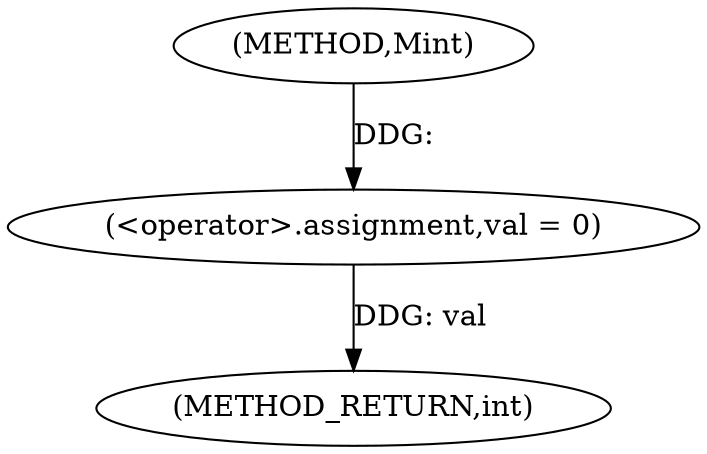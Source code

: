 digraph "Mint" {  
"1000590" [label = "(METHOD,Mint)" ]
"1000595" [label = "(METHOD_RETURN,int)" ]
"1000592" [label = "(<operator>.assignment,val = 0)" ]
  "1000592" -> "1000595"  [ label = "DDG: val"] 
  "1000590" -> "1000592"  [ label = "DDG: "] 
}
